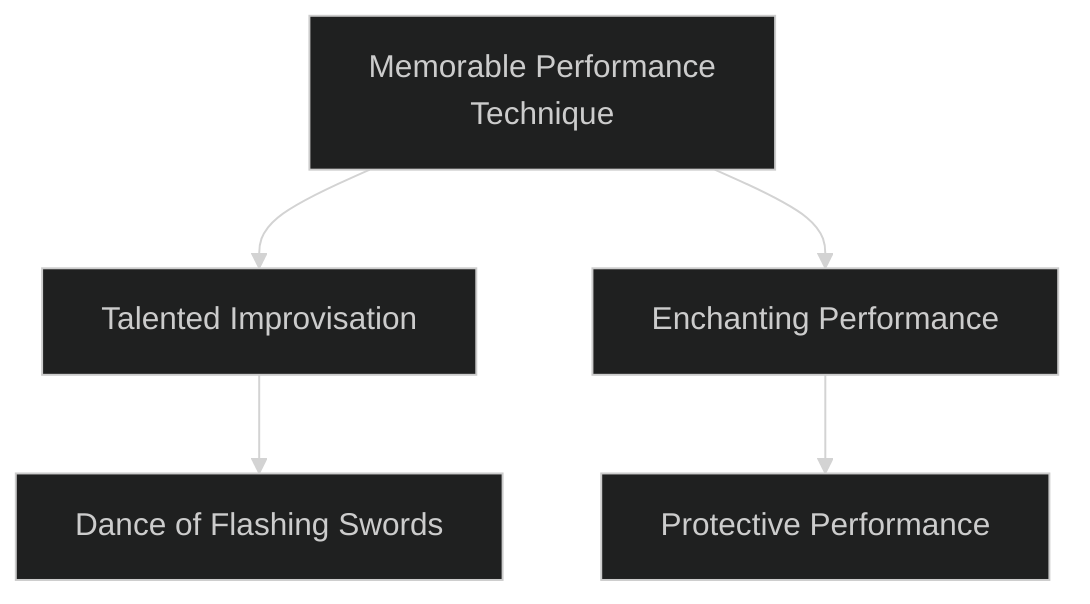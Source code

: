 ---
config:
  theme: dark
---
flowchart TD

    memorable_performance_technique[Memorable Performance<br>Technique]
    click memorable_performance_technique callback "
        Memorable Performance Technique<br>
        <br>
        Cost: 1 mote per two dice<br>
        Duration: Instant<br>
        Type: Supplemental<br>
        Minimum Performance: 2<br>
        Minimum Essence: 1<br>
        Prerequisite Charms: None<br>
        <br>
        The Exalt can call upon her own Essence to draw
        truly outstanding performances from within. Whether
        the performance is music, theater or another performing
        art, the character enhances her talent with this
        Charm. The character can add two dice to her Performance
        dice pool for every mote of Essence spent. She
        can no more than double her Performance Ability with
        this Charm, and if she wishes to add just a single die (for
        example, if she has an odd Performance score) she must
        spend a full mote to get it.
        "

    talented_improvisation[Talented Improvisation]
    memorable_performance_technique --> talented_improvisation
    click talented_improvisation callback "
        Talented Improvisation<br>
        <br>
        Cost: 2 motes<br>
        Duration: Instant<br>
        Type: Reflexive<br>
        Minimum Performance: 3<br>
        Minimum Essence: 2<br>
        Prerequisite Charms: Memorable Performance Technique<br>
        <br>
        The character with Talented Improvisation can catch
        herself in a misstep in any performance and work her way out
        of it. Whether turning a bad note into an unexpected chord
        or moving from a forgotten line into an unforgettable soliloquy,
        the character is never in serious danger when performing
        onstage. If the player spends the necessary Essence immediately
        upon making a Performance roll, she can reroll it at
        once. This must be done before the Storyteller describes the
        general success or failure of her attempt. She must take the
        second result, no matter what it is. If this Charm is part of a
        Combo, the other Charms in the Combo must be paid for a
        second time when Talented Improvisation is used, but if they
        require dice rolls, those rolls cannot be remade.
        "

    dance_of_flashing_swords[Dance of Flashing Swords]
    talented_improvisation --> dance_of_flashing_swords
    click dance_of_flashing_swords callback "
        Dance of Flashing Swords<br>
        <br>
        Cost: 2 motes, 1 Willpower, + 1 mote per extra enemy<br>
        Duration: One scene<br>
        Type: Reflexive<br>
        Minimum Performance: 4<br>
        Minimum Essence: 2<br>
        Prerequisite Charms: Talented Improvisation<br>
        <br>
        Occasionally, a Dragon-Blooded warrior has no choice
        but to engage in combat in a crowded area or finds himself in
        another situation in which he does not want to be seen
        fighting: Perhaps an ally's mind has been subverted by an evil
        sorcerer, and the Exalt must subdue the ally without letting
        Political enemies know of his circle's internal strife. Regardless
        of the reason, this Charm lets a combatant hide his actions
        and those of a foe within what appears to be stage combat.
        Simply spend the necessary Essence to activate this Charm,
        and most observers will not realize that the ongoing battle is
        not for show alone, no matter how implausible the circumstances
        seem. If the Exalted faces many enemies simultaneously,
        he can extend this cover to include them so long as they are
        extras: He spends one additional mote per extra. He cannot
        extend such cover over a group of characters that are not
        extras, nor can he extend his cover to protect any allies of his
        that show up. This Charm will not fool characters with
        Essence higher than the character using the Charm.
        "

    enchanting_performance[Enchanting Performance]
    memorable_performance_technique --> enchanting_performance
    click enchanting_performance callback "
        Enchanting Performance<br>
        <br>
        Cost: 8 motes, 1 Willpower<br>
        Duration: Instant<br>
        Type: Simple<br>
        Minimum Performance: 4<br>
        Minimum Essence: 2<br>
        Prerequisite Charms: Memorable Performance Technique<br>
        <br>
        At this level of mastery, the Dragon-Blood's performances
        become so awe-inspiring, so staggeringly beautiful,
        that she can insinuate minor suggestions into audience
        members who behold them. If the suggestions violate individual
        audience members' Natures, then those viewers will
        not obey them; more generally, the suggestions must be the
        sorts of things that won't bring the audience to any real harm.
        They might find themselves more willing to travel to a
        particular part of town at a particular time or to buy their goods
        from a particular merchant or to trust a particular leader more
        than they would otherwise. Only one sort of performance can
        violate the rule against bringing audience members to obvious
        harm, and that is a performance designed to incite a riot.
        Perhaps obviously, this is just as dangerous to the Exalt as it is
        to the audience members and should not be attempted lightly.
        The player must spend the necessary Essence and
        Willpower to enact this Charm, and she must also roll
        Charisma + Performance. With a basic success, the character
        can instill a simple suggestion into a small crowd; the
        group will remember where they got the idea. For each
        additional success, the crowd can be somewhat larger:
        Three successes implies a crowd of hundreds and five a
        crowd of thousands. Additionally, if the character sacrifices
        one success, the crowd will not remember where they
        received the suggestion that spurred their mass activity.
        "

    protective_performance[Protective Performance]
    enchanting_performance --> protective_performance
    click protective_performance callback "
        Protective Performance<br>
        <br>
        Cost: 8 motes<br>
        Duration: Until performance ends<br>
        Type: Simple<br>
        Minimum Performance: 5<br>
        Minimum Essence: 3<br>
        Prerequisite Charms: Enchanting Performance<br>
        <br>
        This performance lends a bit of defensive magic to an
        entire crowd of viewers. This magic can be used to protect
        the crowd from hostile or mind-affecting sorcery or from
        impersonal ranged attacks such as volleyed arrow fire. The
        Charm provides no protection against hand-to-hand attacks.
        To activate the Charm, the character must spend
        the necessary Essence. All those watching the performance
        in question receive the following benefits so long as
        the performance continues:<br>
        • Treat their Essences as being one higher than it is
        for the purposes of withstanding mind-affecting powers.<br>
        • Add two additional soak, both lethal and bashing,
        against ranged attacks.
        "